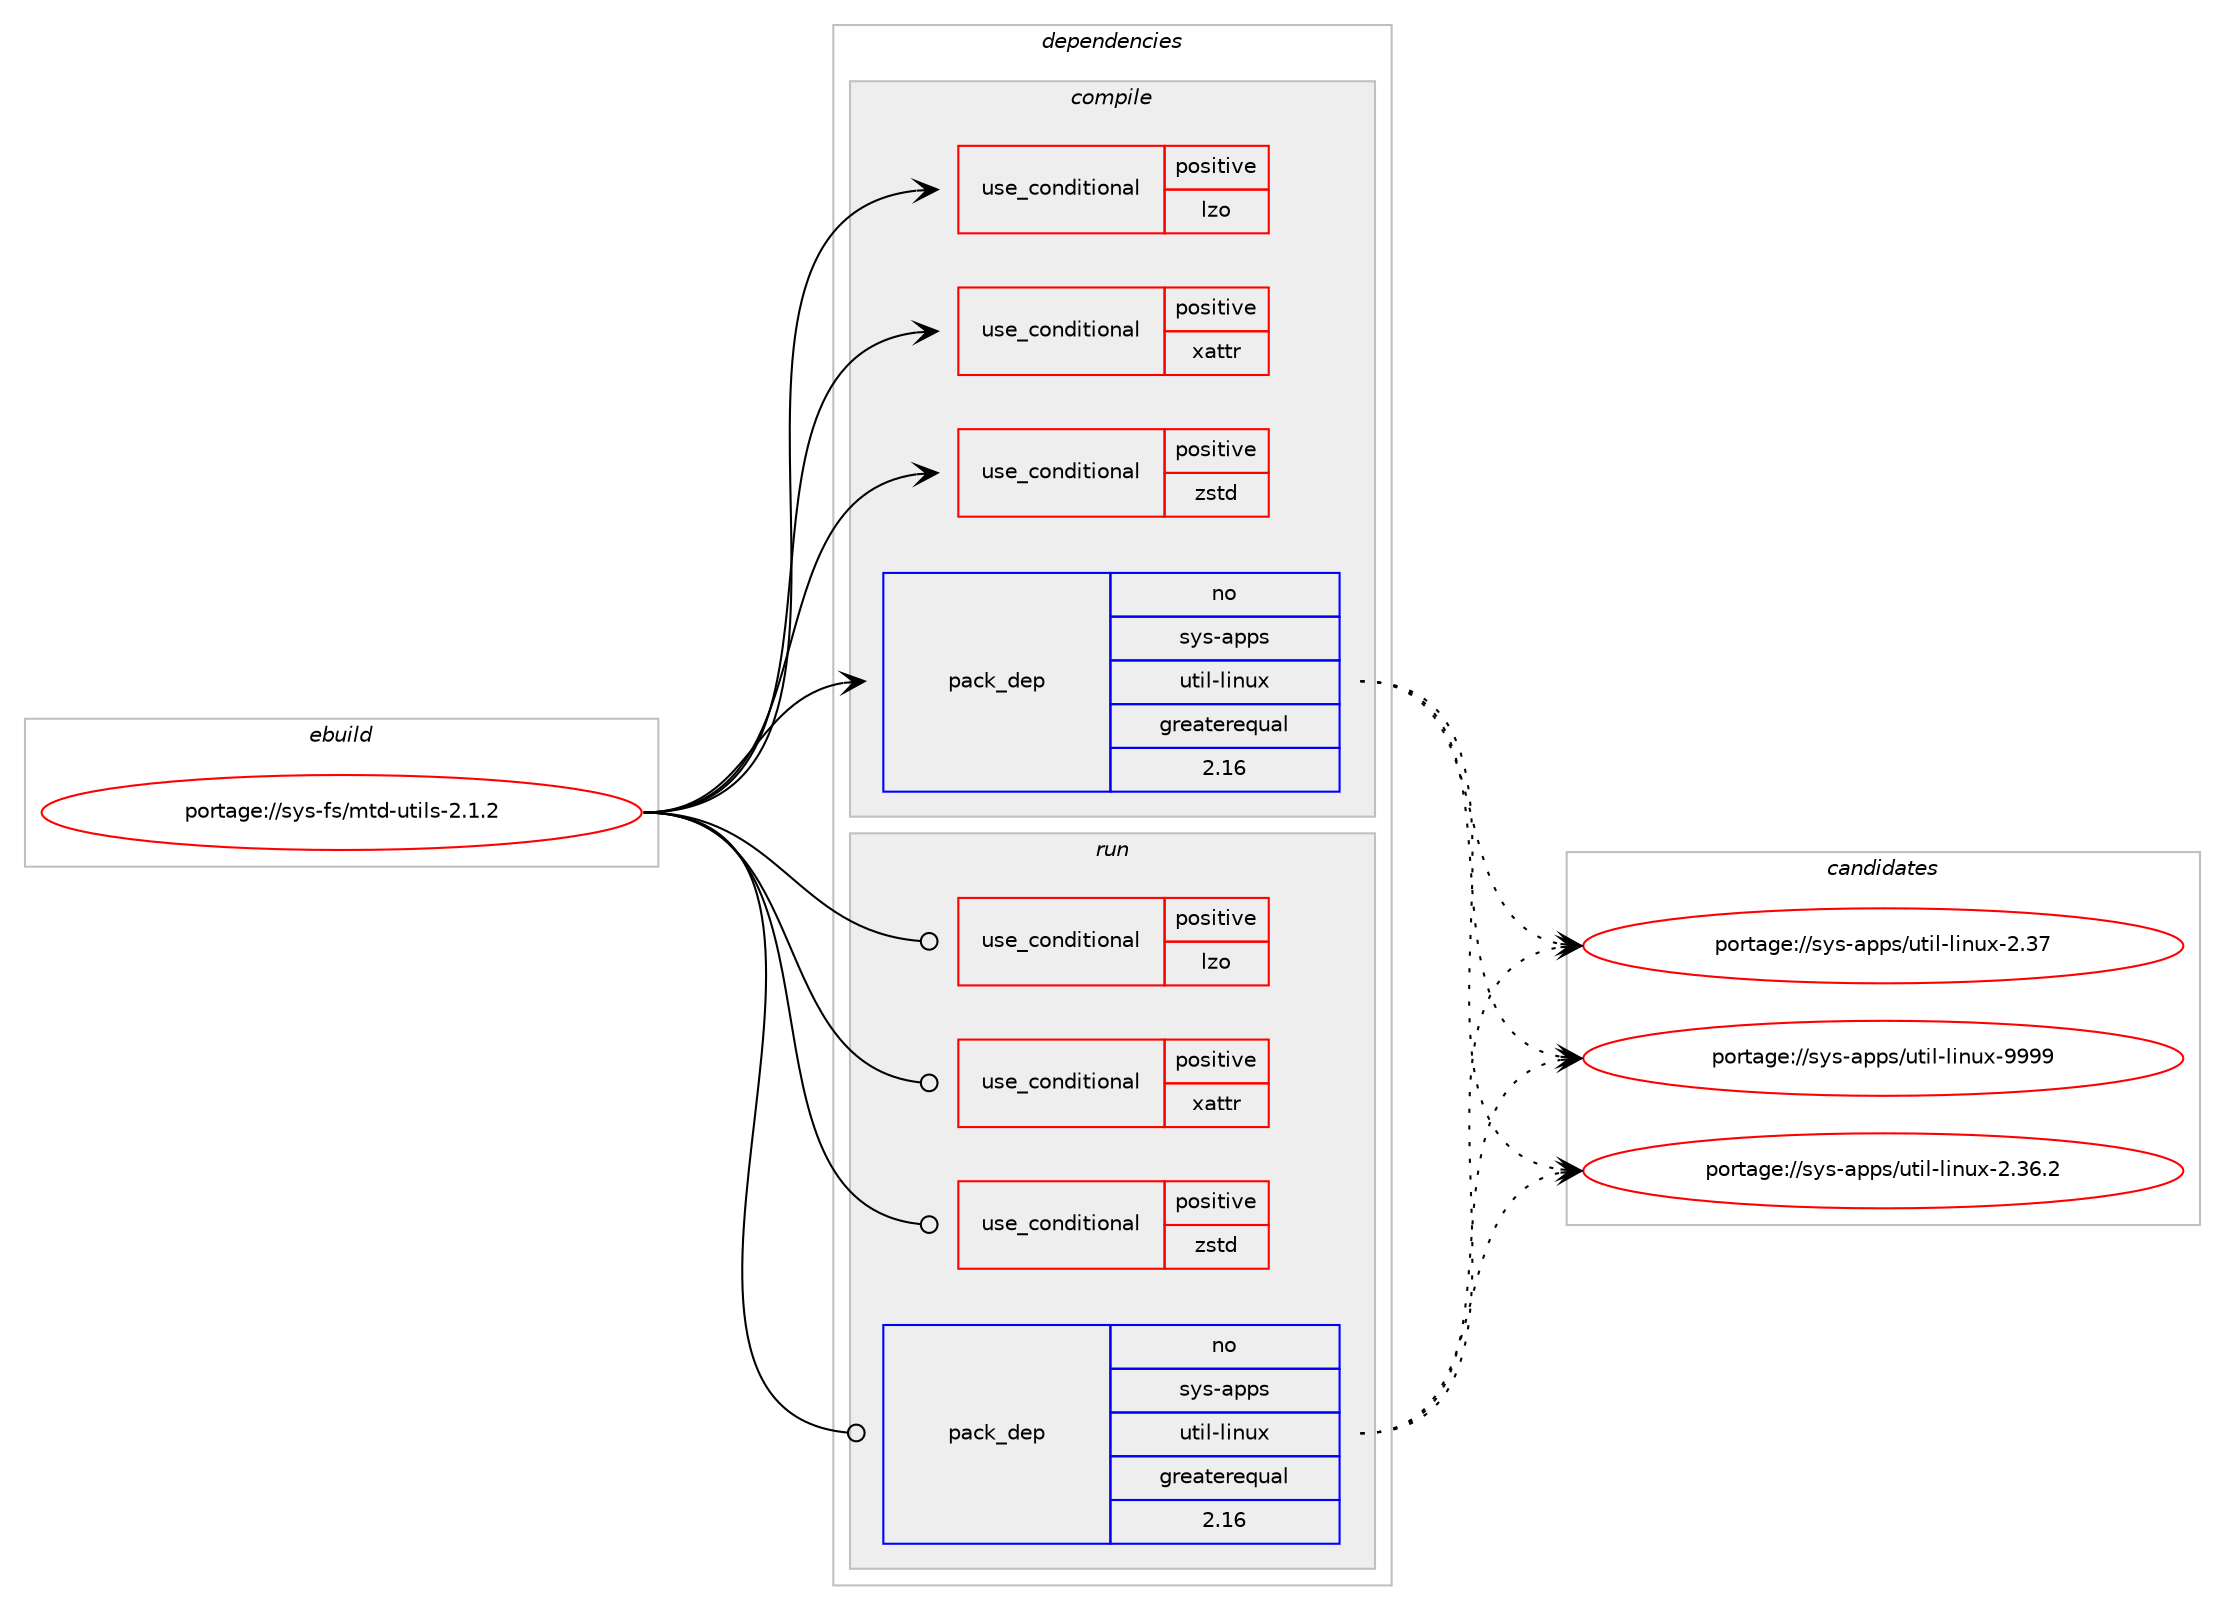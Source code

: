 digraph prolog {

# *************
# Graph options
# *************

newrank=true;
concentrate=true;
compound=true;
graph [rankdir=LR,fontname=Helvetica,fontsize=10,ranksep=1.5];#, ranksep=2.5, nodesep=0.2];
edge  [arrowhead=vee];
node  [fontname=Helvetica,fontsize=10];

# **********
# The ebuild
# **********

subgraph cluster_leftcol {
color=gray;
rank=same;
label=<<i>ebuild</i>>;
id [label="portage://sys-fs/mtd-utils-2.1.2", color=red, width=4, href="../sys-fs/mtd-utils-2.1.2.svg"];
}

# ****************
# The dependencies
# ****************

subgraph cluster_midcol {
color=gray;
label=<<i>dependencies</i>>;
subgraph cluster_compile {
fillcolor="#eeeeee";
style=filled;
label=<<i>compile</i>>;
subgraph cond136 {
dependency304 [label=<<TABLE BORDER="0" CELLBORDER="1" CELLSPACING="0" CELLPADDING="4"><TR><TD ROWSPAN="3" CELLPADDING="10">use_conditional</TD></TR><TR><TD>positive</TD></TR><TR><TD>lzo</TD></TR></TABLE>>, shape=none, color=red];
# *** BEGIN UNKNOWN DEPENDENCY TYPE (TODO) ***
# dependency304 -> package_dependency(portage://sys-fs/mtd-utils-2.1.2,install,no,dev-libs,lzo,none,[,,],[],[])
# *** END UNKNOWN DEPENDENCY TYPE (TODO) ***

}
id:e -> dependency304:w [weight=20,style="solid",arrowhead="vee"];
subgraph cond137 {
dependency305 [label=<<TABLE BORDER="0" CELLBORDER="1" CELLSPACING="0" CELLPADDING="4"><TR><TD ROWSPAN="3" CELLPADDING="10">use_conditional</TD></TR><TR><TD>positive</TD></TR><TR><TD>xattr</TD></TR></TABLE>>, shape=none, color=red];
# *** BEGIN UNKNOWN DEPENDENCY TYPE (TODO) ***
# dependency305 -> package_dependency(portage://sys-fs/mtd-utils-2.1.2,install,no,sys-apps,acl,none,[,,],[],[])
# *** END UNKNOWN DEPENDENCY TYPE (TODO) ***

}
id:e -> dependency305:w [weight=20,style="solid",arrowhead="vee"];
subgraph cond138 {
dependency306 [label=<<TABLE BORDER="0" CELLBORDER="1" CELLSPACING="0" CELLPADDING="4"><TR><TD ROWSPAN="3" CELLPADDING="10">use_conditional</TD></TR><TR><TD>positive</TD></TR><TR><TD>zstd</TD></TR></TABLE>>, shape=none, color=red];
# *** BEGIN UNKNOWN DEPENDENCY TYPE (TODO) ***
# dependency306 -> package_dependency(portage://sys-fs/mtd-utils-2.1.2,install,no,app-arch,zstd,none,[,,],[],[])
# *** END UNKNOWN DEPENDENCY TYPE (TODO) ***

}
id:e -> dependency306:w [weight=20,style="solid",arrowhead="vee"];
subgraph pack166 {
dependency307 [label=<<TABLE BORDER="0" CELLBORDER="1" CELLSPACING="0" CELLPADDING="4" WIDTH="220"><TR><TD ROWSPAN="6" CELLPADDING="30">pack_dep</TD></TR><TR><TD WIDTH="110">no</TD></TR><TR><TD>sys-apps</TD></TR><TR><TD>util-linux</TD></TR><TR><TD>greaterequal</TD></TR><TR><TD>2.16</TD></TR></TABLE>>, shape=none, color=blue];
}
id:e -> dependency307:w [weight=20,style="solid",arrowhead="vee"];
# *** BEGIN UNKNOWN DEPENDENCY TYPE (TODO) ***
# id -> package_dependency(portage://sys-fs/mtd-utils-2.1.2,install,no,sys-libs,zlib,none,[,,],[],[])
# *** END UNKNOWN DEPENDENCY TYPE (TODO) ***

# *** BEGIN UNKNOWN DEPENDENCY TYPE (TODO) ***
# id -> package_dependency(portage://sys-fs/mtd-utils-2.1.2,install,weak,sys-fs,mtd,none,[,,],[],[])
# *** END UNKNOWN DEPENDENCY TYPE (TODO) ***

}
subgraph cluster_compileandrun {
fillcolor="#eeeeee";
style=filled;
label=<<i>compile and run</i>>;
}
subgraph cluster_run {
fillcolor="#eeeeee";
style=filled;
label=<<i>run</i>>;
subgraph cond139 {
dependency308 [label=<<TABLE BORDER="0" CELLBORDER="1" CELLSPACING="0" CELLPADDING="4"><TR><TD ROWSPAN="3" CELLPADDING="10">use_conditional</TD></TR><TR><TD>positive</TD></TR><TR><TD>lzo</TD></TR></TABLE>>, shape=none, color=red];
# *** BEGIN UNKNOWN DEPENDENCY TYPE (TODO) ***
# dependency308 -> package_dependency(portage://sys-fs/mtd-utils-2.1.2,run,no,dev-libs,lzo,none,[,,],[],[])
# *** END UNKNOWN DEPENDENCY TYPE (TODO) ***

}
id:e -> dependency308:w [weight=20,style="solid",arrowhead="odot"];
subgraph cond140 {
dependency309 [label=<<TABLE BORDER="0" CELLBORDER="1" CELLSPACING="0" CELLPADDING="4"><TR><TD ROWSPAN="3" CELLPADDING="10">use_conditional</TD></TR><TR><TD>positive</TD></TR><TR><TD>xattr</TD></TR></TABLE>>, shape=none, color=red];
# *** BEGIN UNKNOWN DEPENDENCY TYPE (TODO) ***
# dependency309 -> package_dependency(portage://sys-fs/mtd-utils-2.1.2,run,no,sys-apps,acl,none,[,,],[],[])
# *** END UNKNOWN DEPENDENCY TYPE (TODO) ***

}
id:e -> dependency309:w [weight=20,style="solid",arrowhead="odot"];
subgraph cond141 {
dependency310 [label=<<TABLE BORDER="0" CELLBORDER="1" CELLSPACING="0" CELLPADDING="4"><TR><TD ROWSPAN="3" CELLPADDING="10">use_conditional</TD></TR><TR><TD>positive</TD></TR><TR><TD>zstd</TD></TR></TABLE>>, shape=none, color=red];
# *** BEGIN UNKNOWN DEPENDENCY TYPE (TODO) ***
# dependency310 -> package_dependency(portage://sys-fs/mtd-utils-2.1.2,run,no,app-arch,zstd,none,[,,],[],[])
# *** END UNKNOWN DEPENDENCY TYPE (TODO) ***

}
id:e -> dependency310:w [weight=20,style="solid",arrowhead="odot"];
subgraph pack167 {
dependency311 [label=<<TABLE BORDER="0" CELLBORDER="1" CELLSPACING="0" CELLPADDING="4" WIDTH="220"><TR><TD ROWSPAN="6" CELLPADDING="30">pack_dep</TD></TR><TR><TD WIDTH="110">no</TD></TR><TR><TD>sys-apps</TD></TR><TR><TD>util-linux</TD></TR><TR><TD>greaterequal</TD></TR><TR><TD>2.16</TD></TR></TABLE>>, shape=none, color=blue];
}
id:e -> dependency311:w [weight=20,style="solid",arrowhead="odot"];
# *** BEGIN UNKNOWN DEPENDENCY TYPE (TODO) ***
# id -> package_dependency(portage://sys-fs/mtd-utils-2.1.2,run,no,sys-libs,zlib,none,[,,],[],[])
# *** END UNKNOWN DEPENDENCY TYPE (TODO) ***

# *** BEGIN UNKNOWN DEPENDENCY TYPE (TODO) ***
# id -> package_dependency(portage://sys-fs/mtd-utils-2.1.2,run,weak,sys-fs,mtd,none,[,,],[],[])
# *** END UNKNOWN DEPENDENCY TYPE (TODO) ***

}
}

# **************
# The candidates
# **************

subgraph cluster_choices {
rank=same;
color=gray;
label=<<i>candidates</i>>;

subgraph choice166 {
color=black;
nodesep=1;
choice1151211154597112112115471171161051084510810511011712045504651544650 [label="portage://sys-apps/util-linux-2.36.2", color=red, width=4,href="../sys-apps/util-linux-2.36.2.svg"];
choice115121115459711211211547117116105108451081051101171204550465155 [label="portage://sys-apps/util-linux-2.37", color=red, width=4,href="../sys-apps/util-linux-2.37.svg"];
choice115121115459711211211547117116105108451081051101171204557575757 [label="portage://sys-apps/util-linux-9999", color=red, width=4,href="../sys-apps/util-linux-9999.svg"];
dependency307:e -> choice1151211154597112112115471171161051084510810511011712045504651544650:w [style=dotted,weight="100"];
dependency307:e -> choice115121115459711211211547117116105108451081051101171204550465155:w [style=dotted,weight="100"];
dependency307:e -> choice115121115459711211211547117116105108451081051101171204557575757:w [style=dotted,weight="100"];
}
subgraph choice167 {
color=black;
nodesep=1;
choice1151211154597112112115471171161051084510810511011712045504651544650 [label="portage://sys-apps/util-linux-2.36.2", color=red, width=4,href="../sys-apps/util-linux-2.36.2.svg"];
choice115121115459711211211547117116105108451081051101171204550465155 [label="portage://sys-apps/util-linux-2.37", color=red, width=4,href="../sys-apps/util-linux-2.37.svg"];
choice115121115459711211211547117116105108451081051101171204557575757 [label="portage://sys-apps/util-linux-9999", color=red, width=4,href="../sys-apps/util-linux-9999.svg"];
dependency311:e -> choice1151211154597112112115471171161051084510810511011712045504651544650:w [style=dotted,weight="100"];
dependency311:e -> choice115121115459711211211547117116105108451081051101171204550465155:w [style=dotted,weight="100"];
dependency311:e -> choice115121115459711211211547117116105108451081051101171204557575757:w [style=dotted,weight="100"];
}
}

}
